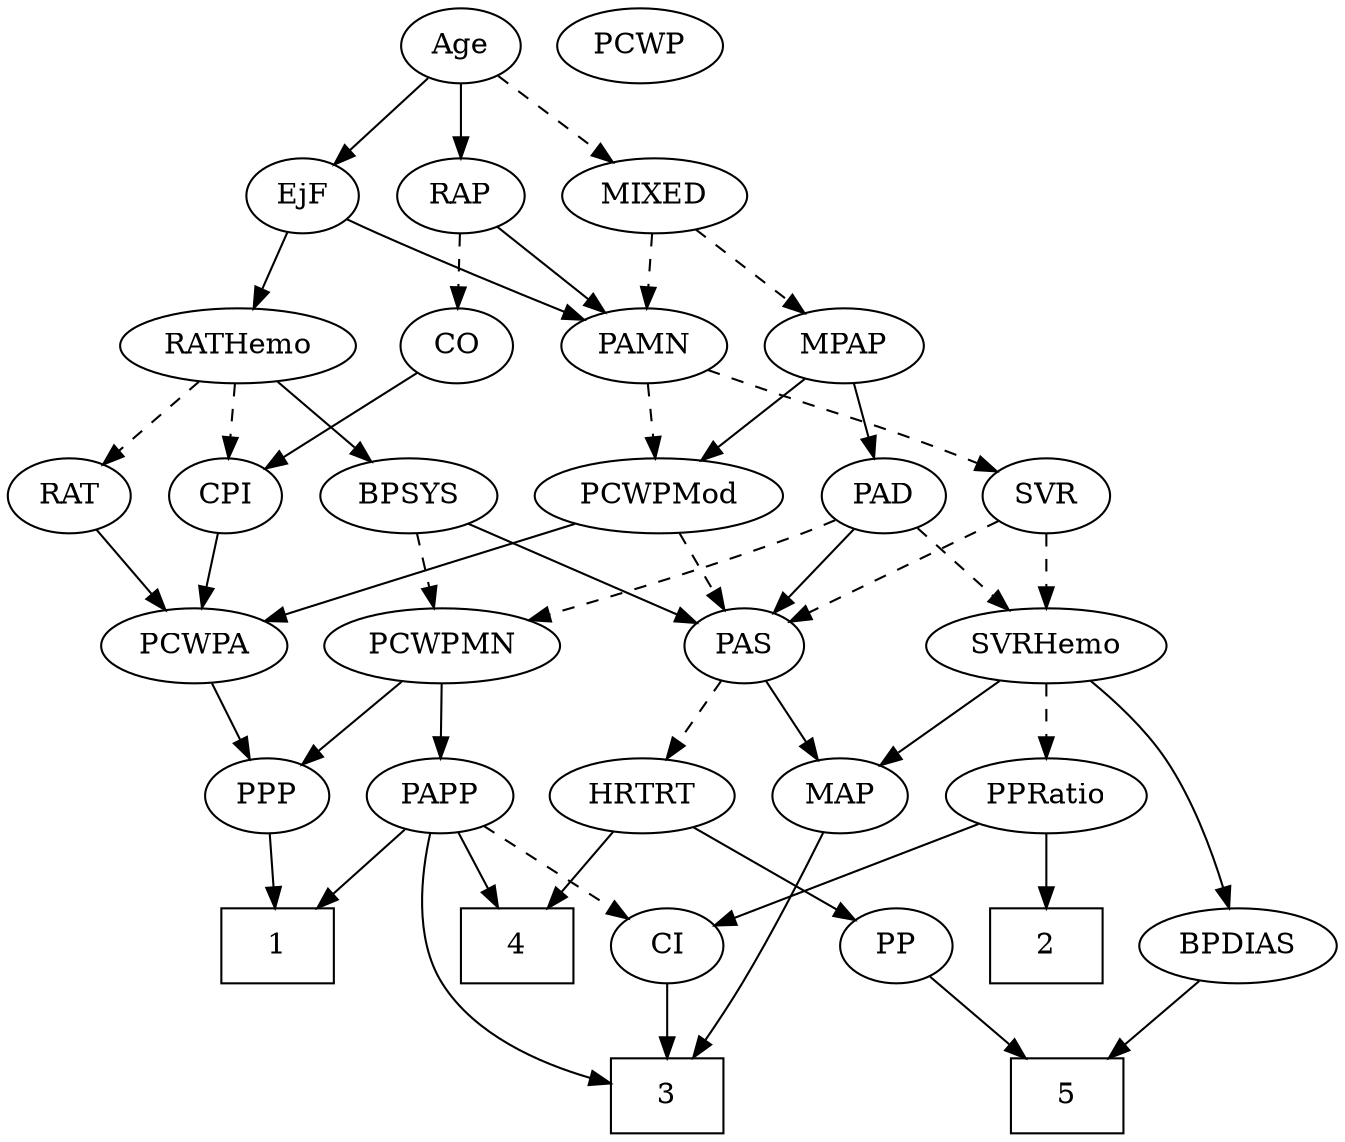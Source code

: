 strict digraph {
	graph [bb="0,0,606.25,540"];
	node [label="\N"];
	1	[height=0.5,
		pos="113,90",
		shape=box,
		width=0.75];
	2	[height=0.5,
		pos="477,90",
		shape=box,
		width=0.75];
	3	[height=0.5,
		pos="295,18",
		shape=box,
		width=0.75];
	4	[height=0.5,
		pos="223,90",
		shape=box,
		width=0.75];
	5	[height=0.5,
		pos="484,18",
		shape=box,
		width=0.75];
	Age	[height=0.5,
		pos="237,522",
		width=0.75];
	EjF	[height=0.5,
		pos="237,450",
		width=0.75];
	Age -> EjF	[pos="e,237,468.1 237,503.7 237,495.98 237,486.71 237,478.11",
		style=solid];
	RAP	[height=0.5,
		pos="164,450",
		width=0.77632];
	Age -> RAP	[pos="e,179,465.38 222.23,506.83 211.91,496.94 197.94,483.55 186.27,472.36",
		style=solid];
	MIXED	[height=0.5,
		pos="322,450",
		width=1.1193];
	Age -> MIXED	[pos="e,303.6,466.16 253.39,507.5 265.41,497.61 281.97,483.96 295.81,472.56",
		style=dashed];
	PAMN	[height=0.5,
		pos="280,378",
		width=1.011];
	EjF -> PAMN	[pos="e,269.98,395.31 246.76,433.12 252.07,424.47 258.76,413.58 264.75,403.83",
		style=solid];
	RATHemo	[height=0.5,
		pos="166,378",
		width=1.3721];
	EjF -> RATHemo	[pos="e,182.43,395.2 222.29,434.5 212.85,425.19 200.38,412.9 189.58,402.25",
		style=solid];
	CO	[height=0.5,
		pos="57,378",
		width=0.75];
	RAP -> CO	[pos="e,75.606,391.17 144.87,436.49 127.95,425.42 103.09,409.15 84.118,396.74",
		style=dashed];
	RAP -> PAMN	[pos="e,257.85,392.37 183.68,437.13 201.58,426.32 228.31,410.19 249.07,397.66",
		style=solid];
	MPAP	[height=0.5,
		pos="369,378",
		width=0.97491];
	MIXED -> MPAP	[pos="e,357.94,395.47 333.14,432.41 338.87,423.87 345.98,413.28 352.36,403.79",
		style=dashed];
	MIXED -> PAMN	[pos="e,289.88,395.47 312.05,432.41 306.97,423.95 300.7,413.49 295.05,404.08",
		style=dashed];
	PAD	[height=0.5,
		pos="389,306",
		width=0.79437];
	MPAP -> PAD	[pos="e,384.2,323.79 373.84,360.05 376.1,352.14 378.85,342.54 381.37,333.69",
		style=solid];
	PCWPMod	[height=0.5,
		pos="290,306",
		width=1.4443];
	MPAP -> PCWPMod	[pos="e,308.11,323.04 352.25,362.15 341.62,352.74 327.66,340.37 315.66,329.73",
		style=solid];
	BPSYS	[height=0.5,
		pos="182,306",
		width=1.0471];
	PAS	[height=0.5,
		pos="336,234",
		width=0.75];
	BPSYS -> PAS	[pos="e,314.34,244.84 208.47,292.97 235.24,280.8 276.6,262 304.92,249.13",
		style=solid];
	PCWPMN	[height=0.5,
		pos="206,234",
		width=1.3902];
	BPSYS -> PCWPMN	[pos="e,200.08,252.28 187.81,288.05 190.51,280.18 193.79,270.62 196.81,261.79",
		style=dashed];
	PAD -> PAS	[pos="e,347.73,250.49 377.24,289.46 370.38,280.4 361.58,268.79 353.88,258.61",
		style=solid];
	PAD -> PCWPMN	[pos="e,240.83,246.96 366.61,294.67 361.51,292.4 356.09,290.07 351,288 317.68,274.48 279.45,260.57 250.62,250.39",
		style=dashed];
	SVRHemo	[height=0.5,
		pos="464,234",
		width=1.3902];
	PAD -> SVRHemo	[pos="e,446.91,250.95 404.54,290.5 414.58,281.13 427.86,268.73 439.33,258.03",
		style=dashed];
	CPI	[height=0.5,
		pos="27,306",
		width=0.75];
	CO -> CPI	[pos="e,34.059,323.47 49.89,360.41 46.341,352.13 41.968,341.92 37.998,332.66",
		style=solid];
	MAP	[height=0.5,
		pos="378,162",
		width=0.84854];
	PAS -> MAP	[pos="e,368.22,179.31 345.53,217.12 350.67,208.56 357.12,197.8 362.92,188.13",
		style=solid];
	HRTRT	[height=0.5,
		pos="290,162",
		width=1.1013];
	PAS -> HRTRT	[pos="e,301.04,179.8 325.56,217.12 319.96,208.59 312.93,197.89 306.59,188.25",
		style=dashed];
	SVR	[height=0.5,
		pos="464,306",
		width=0.77632];
	PAMN -> SVR	[pos="e,442.23,317.4 308.05,366.29 313.66,364.19 319.51,362.01 325,360 370.16,343.5 382.44,342.05 427,324 428.87,323.24 430.78,322.44 \
432.7,321.62",
		style=dashed];
	PAMN -> PCWPMod	[pos="e,287.56,324.1 282.47,359.7 283.57,351.98 284.9,342.71 286.13,334.11",
		style=dashed];
	RATHemo -> BPSYS	[pos="e,178.05,324.28 169.87,360.05 171.65,352.26 173.81,342.82 175.81,334.08",
		style=solid];
	RATHemo -> CPI	[pos="e,47.951,317.55 138.21,363 114.7,351.17 81.109,334.25 57.003,322.11",
		style=dashed];
	RAT	[height=0.5,
		pos="99,306",
		width=0.75827];
	RATHemo -> RAT	[pos="e,113.09,321.72 150.46,360.76 141.47,351.37 130.02,339.41 120.2,329.15",
		style=dashed];
	PCWPA	[height=0.5,
		pos="96,234",
		width=1.1555];
	CPI -> PCWPA	[pos="e,80.278,250.95 41.297,290.5 50.445,281.22 62.519,268.97 72.996,258.34",
		style=solid];
	RAT -> PCWPA	[pos="e,96.733,252.1 98.258,287.7 97.928,279.98 97.531,270.71 97.162,262.11",
		style=solid];
	SVR -> PAS	[pos="e,356.51,246.22 443.43,293.75 422.35,282.22 389.35,264.18 365.49,251.12",
		style=dashed];
	SVR -> SVRHemo	[pos="e,464,252.1 464,287.7 464,279.98 464,270.71 464,262.11",
		style=dashed];
	PCWPMod -> PAS	[pos="e,325.6,250.83 301.14,288.05 306.78,279.47 313.73,268.89 319.94,259.44",
		style=dashed];
	PCWPMod -> PCWPA	[pos="e,126.87,246.14 255.32,292.49 221.94,280.44 171.5,262.24 136.35,249.56",
		style=solid];
	PPP	[height=0.5,
		pos="113,162",
		width=0.75];
	PCWPA -> PPP	[pos="e,108.8,180.28 100.12,216.05 102.01,208.26 104.3,198.82 106.42,190.08",
		style=solid];
	PCWPMN -> PPP	[pos="e,130.16,175.91 185.36,217.46 171.49,207.03 153.13,193.2 138.37,182.09",
		style=solid];
	PAPP	[height=0.5,
		pos="201,162",
		width=0.88464];
	PCWPMN -> PAPP	[pos="e,202.22,180.1 204.76,215.7 204.21,207.98 203.55,198.71 202.94,190.11",
		style=solid];
	BPDIAS	[height=0.5,
		pos="564,90",
		width=1.1735];
	SVRHemo -> BPDIAS	[pos="e,556.37,107.86 481.75,216.84 492.16,206.83 505.16,193.37 515,180 529.63,160.14 542.9,135.41 551.93,117.07",
		style=solid];
	SVRHemo -> MAP	[pos="e,395.11,176.93 444.49,217.12 432.17,207.09 416.16,194.06 402.93,183.29",
		style=solid];
	PPRatio	[height=0.5,
		pos="466,162",
		width=1.1013];
	SVRHemo -> PPRatio	[pos="e,465.51,180.1 464.49,215.7 464.71,207.98 464.98,198.71 465.23,190.11",
		style=dashed];
	BPDIAS -> 5	[pos="e,503.67,36.211 546.25,73.465 536,64.498 522.89,53.031 511.35,42.935",
		style=solid];
	MAP -> 3	[pos="e,307.5,36.348 369.87,144.29 360.9,126.18 345.76,96.56 331,72 325.56,62.943 319.19,53.31 313.35,44.775",
		style=solid];
	PP	[height=0.5,
		pos="405,90",
		width=0.75];
	PP -> 5	[pos="e,464.79,36.019 420.61,75.17 431.01,65.953 444.95,53.599 457.11,42.823",
		style=solid];
	PPP -> 1	[pos="e,113,108.1 113,143.7 113,135.98 113,126.71 113,118.11",
		style=solid];
	PPRatio -> 2	[pos="e,474.31,108.1 468.72,143.7 469.93,135.98 471.39,126.71 472.74,118.11",
		style=solid];
	CI	[height=0.5,
		pos="295,90",
		width=0.75];
	PPRatio -> CI	[pos="e,317.43,100.18 437.38,149.28 406.79,136.76 358.43,116.96 326.7,103.98",
		style=solid];
	PCWP	[height=0.5,
		pos="317,522",
		width=0.97491];
	CI -> 3	[pos="e,295,36.104 295,71.697 295,63.983 295,54.712 295,46.112",
		style=solid];
	PAPP -> 1	[pos="e,134.51,108.11 183.19,146.83 171.55,137.57 156.05,125.25 142.58,114.53",
		style=solid];
	PAPP -> 3	[pos="e,267.8,23.922 192.25,144.59 183.47,125.66 173.1,94.301 187,72 202.44,47.229 233.2,33.709 257.96,26.537",
		style=solid];
	PAPP -> 4	[pos="e,217.57,108.28 206.33,144.05 208.78,136.26 211.74,126.82 214.49,118.08",
		style=solid];
	PAPP -> CI	[pos="e,277.74,103.86 219.57,147.17 233.84,136.55 253.7,121.76 269.46,110.02",
		style=dashed];
	HRTRT -> 4	[pos="e,239.55,108.29 274.8,145.12 266.51,136.46 256.07,125.55 246.74,115.8",
		style=solid];
	HRTRT -> PP	[pos="e,385.76,102.71 312.72,147.17 331.23,135.91 357.43,119.96 377.19,107.93",
		style=solid];
}

